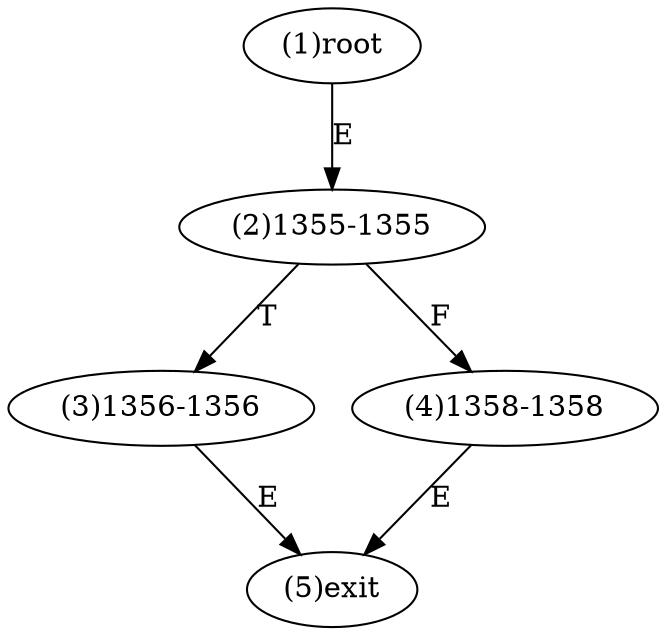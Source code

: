 digraph "" { 
1[ label="(1)root"];
2[ label="(2)1355-1355"];
3[ label="(3)1356-1356"];
4[ label="(4)1358-1358"];
5[ label="(5)exit"];
1->2[ label="E"];
2->4[ label="F"];
2->3[ label="T"];
3->5[ label="E"];
4->5[ label="E"];
}